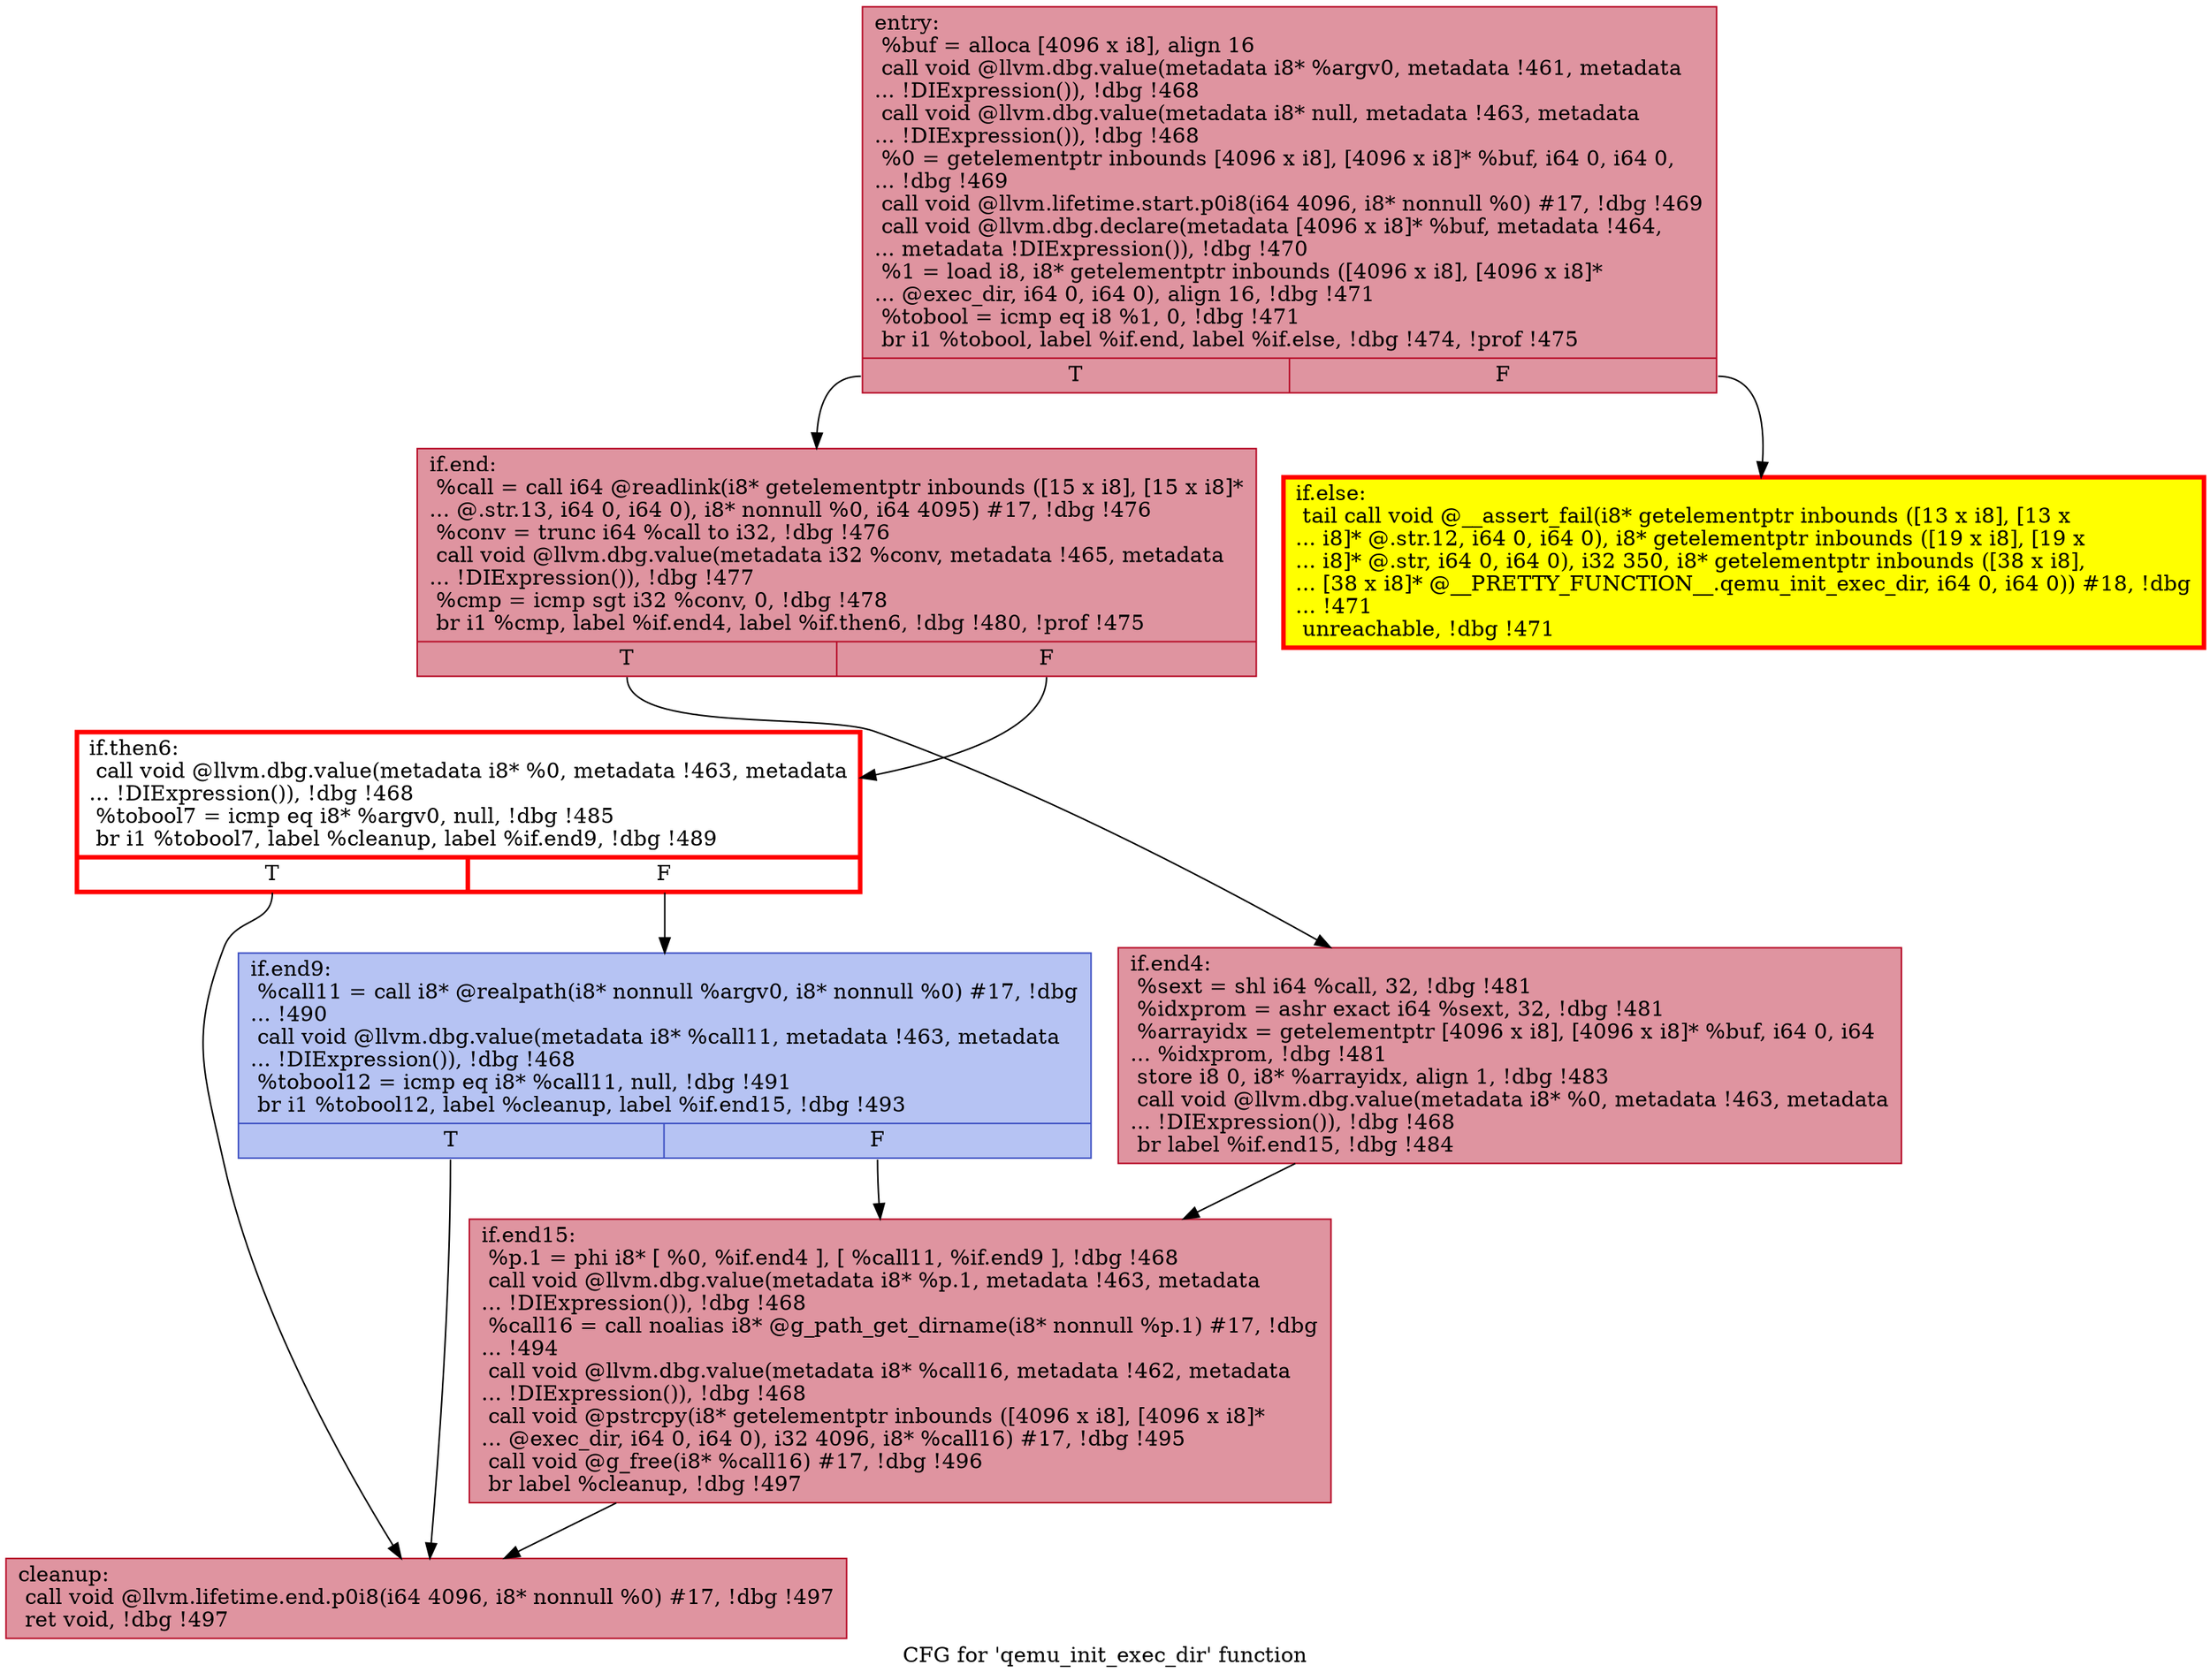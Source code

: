 digraph "CFG for 'qemu_init_exec_dir' function" {
	label="CFG for 'qemu_init_exec_dir' function";

	Node0x55834df8ebc0 [shape=record,color="#b70d28ff", style=filled, fillcolor="#b70d2870",label="{entry:\l  %buf = alloca [4096 x i8], align 16\l  call void @llvm.dbg.value(metadata i8* %argv0, metadata !461, metadata\l... !DIExpression()), !dbg !468\l  call void @llvm.dbg.value(metadata i8* null, metadata !463, metadata\l... !DIExpression()), !dbg !468\l  %0 = getelementptr inbounds [4096 x i8], [4096 x i8]* %buf, i64 0, i64 0,\l... !dbg !469\l  call void @llvm.lifetime.start.p0i8(i64 4096, i8* nonnull %0) #17, !dbg !469\l  call void @llvm.dbg.declare(metadata [4096 x i8]* %buf, metadata !464,\l... metadata !DIExpression()), !dbg !470\l  %1 = load i8, i8* getelementptr inbounds ([4096 x i8], [4096 x i8]*\l... @exec_dir, i64 0, i64 0), align 16, !dbg !471\l  %tobool = icmp eq i8 %1, 0, !dbg !471\l  br i1 %tobool, label %if.end, label %if.else, !dbg !474, !prof !475\l|{<s0>T|<s1>F}}"];
	Node0x55834df8ebc0:s0 -> Node0x55834e1861b0;
	Node0x55834df8ebc0:s1 -> Node0x55834e186220;
	Node0x55834e186220 [shape=record,penwidth=3.0, style="filled", color="red", fillcolor="yellow",label="{if.else:                                          \l  tail call void @__assert_fail(i8* getelementptr inbounds ([13 x i8], [13 x\l... i8]* @.str.12, i64 0, i64 0), i8* getelementptr inbounds ([19 x i8], [19 x\l... i8]* @.str, i64 0, i64 0), i32 350, i8* getelementptr inbounds ([38 x i8],\l... [38 x i8]* @__PRETTY_FUNCTION__.qemu_init_exec_dir, i64 0, i64 0)) #18, !dbg\l... !471\l  unreachable, !dbg !471\l}"];
	Node0x55834e1861b0 [shape=record,color="#b70d28ff", style=filled, fillcolor="#b70d2870",label="{if.end:                                           \l  %call = call i64 @readlink(i8* getelementptr inbounds ([15 x i8], [15 x i8]*\l... @.str.13, i64 0, i64 0), i8* nonnull %0, i64 4095) #17, !dbg !476\l  %conv = trunc i64 %call to i32, !dbg !476\l  call void @llvm.dbg.value(metadata i32 %conv, metadata !465, metadata\l... !DIExpression()), !dbg !477\l  %cmp = icmp sgt i32 %conv, 0, !dbg !478\l  br i1 %cmp, label %if.end4, label %if.then6, !dbg !480, !prof !475\l|{<s0>T|<s1>F}}"];
	Node0x55834e1861b0:s0 -> Node0x55834e188a30;
	Node0x55834e1861b0:s1 -> Node0x55834e189360;
	Node0x55834e188a30 [shape=record,color="#b70d28ff", style=filled, fillcolor="#b70d2870",label="{if.end4:                                          \l  %sext = shl i64 %call, 32, !dbg !481\l  %idxprom = ashr exact i64 %sext, 32, !dbg !481\l  %arrayidx = getelementptr [4096 x i8], [4096 x i8]* %buf, i64 0, i64\l... %idxprom, !dbg !481\l  store i8 0, i8* %arrayidx, align 1, !dbg !483\l  call void @llvm.dbg.value(metadata i8* %0, metadata !463, metadata\l... !DIExpression()), !dbg !468\l  br label %if.end15, !dbg !484\l}"];
	Node0x55834e188a30 -> Node0x55834e1893b0;
	Node0x55834e189360 [shape=record,penwidth=3.0, color="red",label="{if.then6:                                         \l  call void @llvm.dbg.value(metadata i8* %0, metadata !463, metadata\l... !DIExpression()), !dbg !468\l  %tobool7 = icmp eq i8* %argv0, null, !dbg !485\l  br i1 %tobool7, label %cleanup, label %if.end9, !dbg !489\l|{<s0>T|<s1>F}}"];
	Node0x55834e189360:s0 -> Node0x55834e189e10;
	Node0x55834e189360:s1 -> Node0x55834e189740;
	Node0x55834e189740 [shape=record,color="#3d50c3ff", style=filled, fillcolor="#5977e370",label="{if.end9:                                          \l  %call11 = call i8* @realpath(i8* nonnull %argv0, i8* nonnull %0) #17, !dbg\l... !490\l  call void @llvm.dbg.value(metadata i8* %call11, metadata !463, metadata\l... !DIExpression()), !dbg !468\l  %tobool12 = icmp eq i8* %call11, null, !dbg !491\l  br i1 %tobool12, label %cleanup, label %if.end15, !dbg !493\l|{<s0>T|<s1>F}}"];
	Node0x55834e189740:s0 -> Node0x55834e189e10;
	Node0x55834e189740:s1 -> Node0x55834e1893b0;
	Node0x55834e1893b0 [shape=record,color="#b70d28ff", style=filled, fillcolor="#b70d2870",label="{if.end15:                                         \l  %p.1 = phi i8* [ %0, %if.end4 ], [ %call11, %if.end9 ], !dbg !468\l  call void @llvm.dbg.value(metadata i8* %p.1, metadata !463, metadata\l... !DIExpression()), !dbg !468\l  %call16 = call noalias i8* @g_path_get_dirname(i8* nonnull %p.1) #17, !dbg\l... !494\l  call void @llvm.dbg.value(metadata i8* %call16, metadata !462, metadata\l... !DIExpression()), !dbg !468\l  call void @pstrcpy(i8* getelementptr inbounds ([4096 x i8], [4096 x i8]*\l... @exec_dir, i64 0, i64 0), i32 4096, i8* %call16) #17, !dbg !495\l  call void @g_free(i8* %call16) #17, !dbg !496\l  br label %cleanup, !dbg !497\l}"];
	Node0x55834e1893b0 -> Node0x55834e189e10;
	Node0x55834e189e10 [shape=record,color="#b70d28ff", style=filled, fillcolor="#b70d2870",label="{cleanup:                                          \l  call void @llvm.lifetime.end.p0i8(i64 4096, i8* nonnull %0) #17, !dbg !497\l  ret void, !dbg !497\l}"];
}

